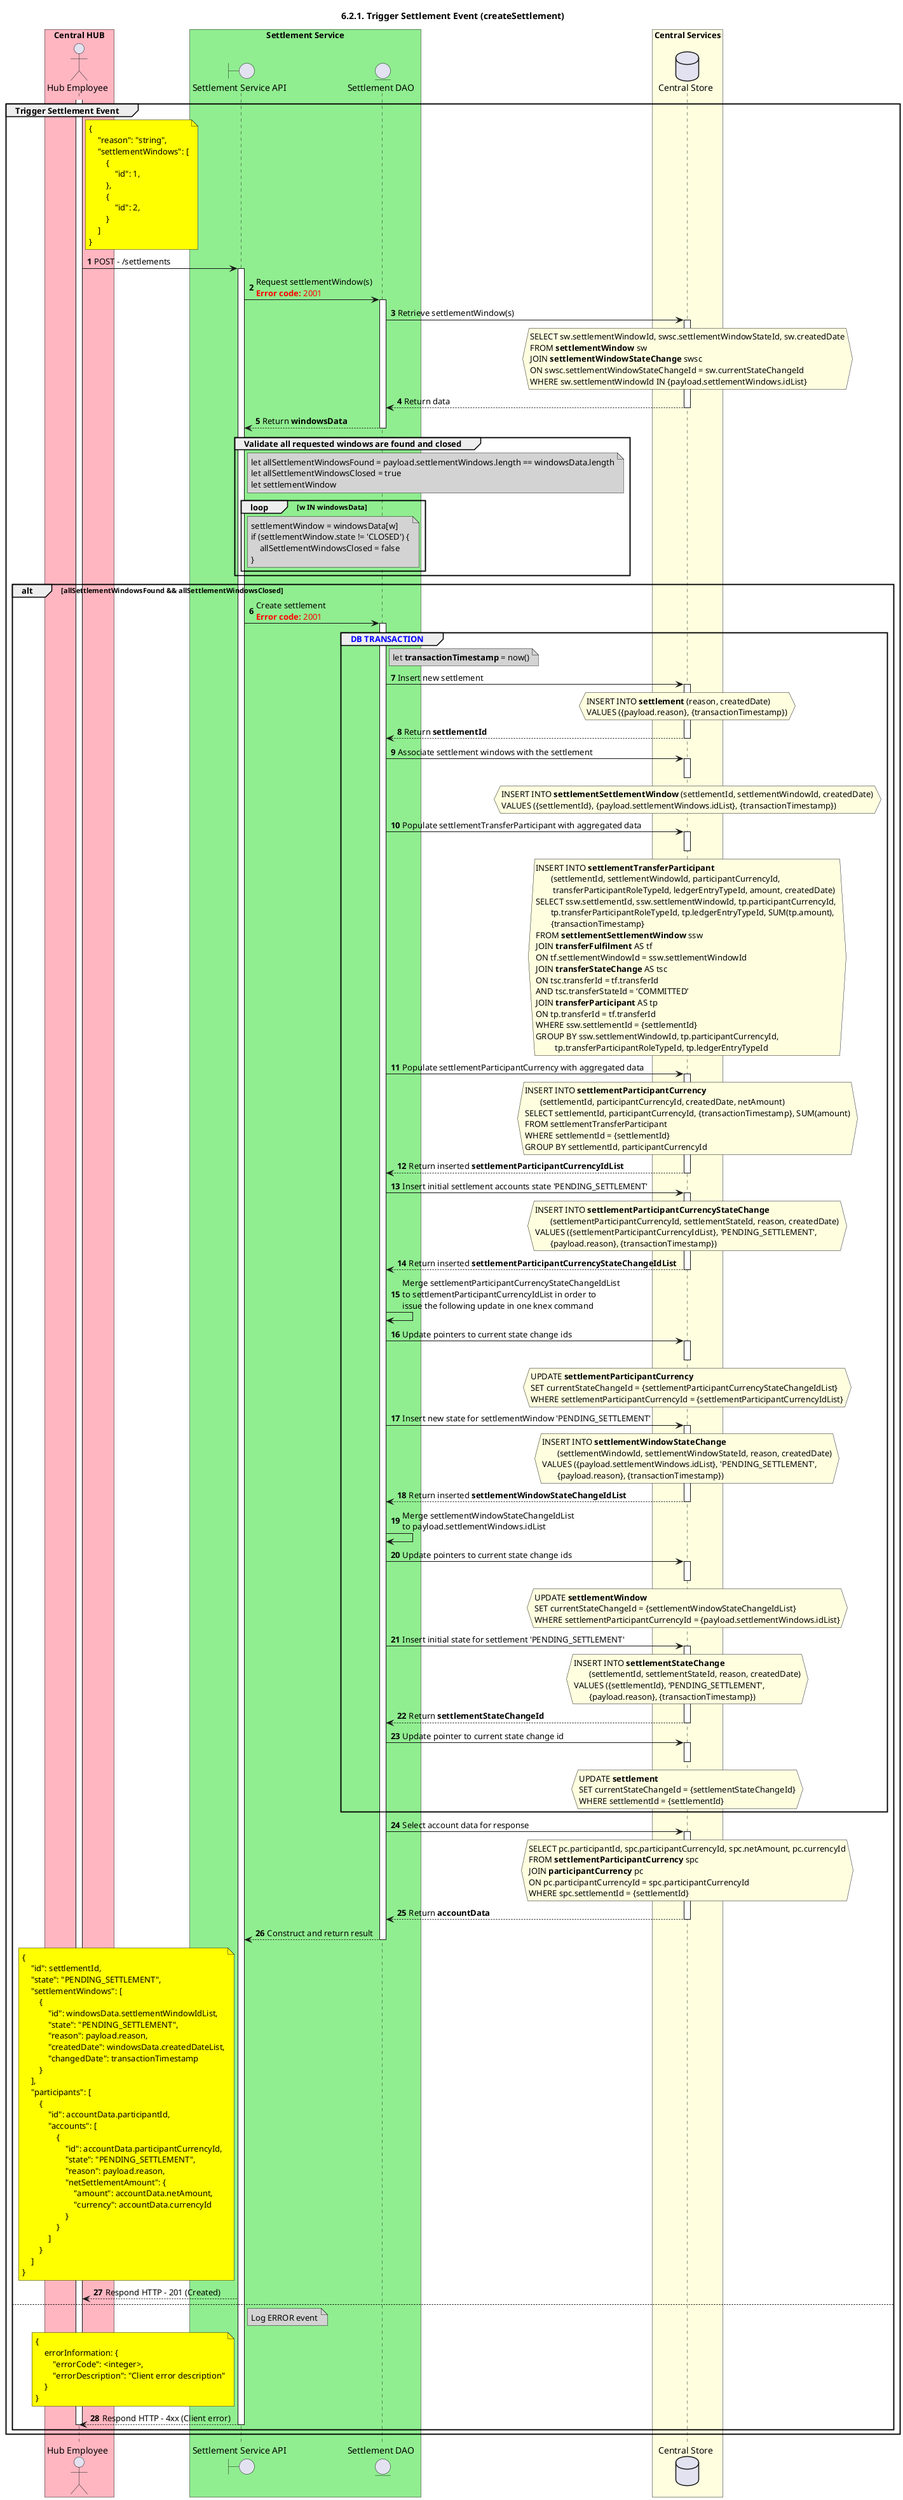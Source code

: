 @startuml
' declate title
title 6.2.1. Trigger Settlement Event (createSettlement)
autonumber

' declare actors
actor "Hub Employee" as OPERATOR
boundary "Settlement Service API" as SSAPI
entity "Settlement DAO" as SETTLE_DAO
database "Central Store" as DB

box "Central HUB" #lightpink
    participant OPERATOR
end box

box "Settlement Service" #lightgreen
    participant SSAPI
    participant SETTLE_DAO
end box

box "Central Services" #lightyellow
    participant DB
end box

' start flow
group Trigger Settlement Event
activate OPERATOR
    note right of OPERATOR #yellow
        {
            "reason": "string",
            "settlementWindows": [
                {
                    "id": 1,
                },
                {
                    "id": 2,
                }
            ]
        }
    end note
    OPERATOR -> SSAPI: POST - /settlements
    activate SSAPI

    SSAPI-> SETTLE_DAO: Request settlementWindow(s)\n<color #FF0000><b>Error code:</b> 2001</color>
    activate SETTLE_DAO
    SETTLE_DAO -> DB: Retrieve settlementWindow(s)
    activate DB
    hnote over DB #lightyellow
        SELECT sw.settlementWindowId, swsc.settlementWindowStateId, sw.createdDate
        FROM **settlementWindow** sw
        JOIN **settlementWindowStateChange** swsc
        ON swsc.settlementWindowStateChangeId = sw.currentStateChangeId
        WHERE sw.settlementWindowId IN {payload.settlementWindows.idList}
    end hnote
    SETTLE_DAO <-- DB: Return data
    deactivate DB
    SSAPI <-- SETTLE_DAO: Return **windowsData**
    deactivate SETTLE_DAO

    group Validate all requested windows are found and closed
        note right of SSAPI #lightgray
            let allSettlementWindowsFound = payload.settlementWindows.length == windowsData.length
            let allSettlementWindowsClosed = true
            let settlementWindow
        end note
        loop w IN windowsData
            note right of SSAPI #lightgray
                settlementWindow = windowsData[w]
                if (settlementWindow.state != 'CLOSED') {
                    allSettlementWindowsClosed = false
                }
            end note
        end loop
    end

    alt allSettlementWindowsFound && allSettlementWindowsClosed
        SSAPI ->SETTLE_DAO: Create settlement\n<color #FF0000><b>Error code:</b> 2001</color>
        activate SETTLE_DAO
        group <color #blue>DB TRANSACTION</color>
            note right of SETTLE_DAO #lightgray
                let **transactionTimestamp** = now()
            end note

            SETTLE_DAO -> DB: Insert new settlement
            activate DB
            hnote over DB #lightyellow
                INSERT INTO **settlement** (reason, createdDate)
                VALUES ({payload.reason}, {transactionTimestamp})
            end hnote
            SETTLE_DAO <-- DB: Return **settlementId**
            deactivate DB

            SETTLE_DAO -> DB: Associate settlement windows with the settlement
            activate DB
            hnote over DB #lightyellow
                INSERT INTO **settlementSettlementWindow** (settlementId, settlementWindowId, createdDate)
                VALUES ({settlementId}, {payload.settlementWindows.idList}, {transactionTimestamp})
            end hnote
            deactivate DB

            SETTLE_DAO -> DB: Populate settlementTransferParticipant with aggregated data
            activate DB
            hnote over DB #lightyellow
                INSERT INTO **settlementTransferParticipant**
                       (settlementId, settlementWindowId, participantCurrencyId,
                        transferParticipantRoleTypeId, ledgerEntryTypeId, amount, createdDate)
                SELECT ssw.settlementId, ssw.settlementWindowId, tp.participantCurrencyId, 
                       tp.transferParticipantRoleTypeId, tp.ledgerEntryTypeId, SUM(tp.amount),
                       {transactionTimestamp}
                FROM **settlementSettlementWindow** ssw
                JOIN **transferFulfilment** AS tf
                ON tf.settlementWindowId = ssw.settlementWindowId
                JOIN **transferStateChange** AS tsc
                ON tsc.transferId = tf.transferId 
                AND tsc.transferStateId = ‘COMMITTED’
                JOIN **transferParticipant** AS tp
                ON tp.transferId = tf.transferId
                WHERE ssw.settlementId = {settlementId}
                GROUP BY ssw.settlementWindowId, tp.participantCurrencyId, 
                         tp.transferParticipantRoleTypeId, tp.ledgerEntryTypeId
            end hnote
            deactivate DB

            SETTLE_DAO -> DB: Populate settlementParticipantCurrency with aggregated data
            activate DB
            hnote over DB #lightyellow
                INSERT INTO **settlementParticipantCurrency**
                       (settlementId, participantCurrencyId, createdDate, netAmount)
                SELECT settlementId, participantCurrencyId, {transactionTimestamp}, SUM(amount)
                FROM settlementTransferParticipant
                WHERE settlementId = {settlementId}
                GROUP BY settlementId, participantCurrencyId
            end hnote
            SETTLE_DAO <-- DB: Return inserted **settlementParticipantCurrencyIdList**
            deactivate DB

            SETTLE_DAO -> DB: Insert initial settlement accounts state 'PENDING_SETTLEMENT'
            activate DB
            hnote over DB #lightyellow
                INSERT INTO **settlementParticipantCurrencyStateChange**
                       (settlementParticipantCurrencyId, settlementStateId, reason, createdDate)
                VALUES ({settlementParticipantCurrencyIdList}, 'PENDING_SETTLEMENT',
                       {payload.reason}, {transactionTimestamp})
            end hnote
            SETTLE_DAO <-- DB: Return inserted **settlementParticipantCurrencyStateChangeIdList**
            deactivate DB
            SETTLE_DAO -> SETTLE_DAO: Merge settlementParticipantCurrencyStateChangeIdList\nto settlementParticipantCurrencyIdList in order to\nissue the following update in one knex command

            SETTLE_DAO -> DB: Update pointers to current state change ids
            activate DB
            hnote over DB #lightyellow
                UPDATE **settlementParticipantCurrency**
                SET currentStateChangeId = {settlementParticipantCurrencyStateChangeIdList}
                WHERE settlementParticipantCurrencyId = {settlementParticipantCurrencyIdList}
            end hnote
            deactivate DB

            SETTLE_DAO -> DB: Insert new state for settlementWindow 'PENDING_SETTLEMENT'
            activate DB
            hnote over DB #lightyellow
                INSERT INTO **settlementWindowStateChange**
                       (settlementWindowId, settlementWindowStateId, reason, createdDate)
                VALUES ({payload.settlementWindows.idList}, 'PENDING_SETTLEMENT',
                       {payload.reason}, {transactionTimestamp})
            end hnote
            SETTLE_DAO <-- DB: Return inserted **settlementWindowStateChangeIdList**
            deactivate DB

            SETTLE_DAO -> SETTLE_DAO: Merge settlementWindowStateChangeIdList\nto payload.settlementWindows.idList

            SETTLE_DAO -> DB: Update pointers to current state change ids
            activate DB
            hnote over DB #lightyellow
                UPDATE **settlementWindow**
                SET currentStateChangeId = {settlementWindowStateChangeIdList}
                WHERE settlementParticipantCurrencyId = {payload.settlementWindows.idList}
            end hnote
            deactivate DB

            SETTLE_DAO -> DB: Insert initial state for settlement 'PENDING_SETTLEMENT'
            activate DB
            hnote over DB #lightyellow
                INSERT INTO **settlementStateChange**
                       (settlementId, settlementStateId, reason, createdDate)
                VALUES ({settlementId}, ‘PENDING_SETTLEMENT’,
                       {payload.reason}, {transactionTimestamp})
            end hnote
            SETTLE_DAO <-- DB: Return **settlementStateChangeId**
            deactivate DB

            SETTLE_DAO -> DB: Update pointer to current state change id
            activate DB
            hnote over DB #lightyellow
                UPDATE **settlement**
                SET currentStateChangeId = {settlementStateChangeId}
                WHERE settlementId = {settlementId}
            end hnote
            deactivate DB
        end

        SETTLE_DAO -> DB: Select account data for response
        activate DB
        hnote over DB #lightyellow
            SELECT pc.participantId, spc.participantCurrencyId, spc.netAmount, pc.currencyId
            FROM **settlementParticipantCurrency** spc
            JOIN **participantCurrency** pc
            ON pc.participantCurrencyId = spc.participantCurrencyId
            WHERE spc.settlementId = {settlementId}
        end hnote
        SETTLE_DAO <-- DB: Return **accountData**
        deactivate DB

        SSAPI <-- SETTLE_DAO: Construct and return result
        deactivate SETTLE_DAO
        note left of SSAPI #yellow
            {
                "id": settlementId,
                "state": "PENDING_SETTLEMENT",
                "settlementWindows": [
                    {
                        "id": windowsData.settlementWindowIdList,
                        "state": "PENDING_SETTLEMENT",
                        "reason": payload.reason,
                        "createdDate": windowsData.createdDateList,
                        "changedDate": transactionTimestamp
                    }
                ],
                "participants": [
                    {
                        "id": accountData.participantId,
                        "accounts": [
                            {
                                "id": accountData.participantCurrencyId,
                                "state": "PENDING_SETTLEMENT",
                                "reason": payload.reason,
                                "netSettlementAmount": {
                                    "amount": accountData.netAmount,
                                    "currency": accountData.currencyId
                                }
                            }
                        ]
                    }
                ]
            }
        end note
        OPERATOR <-- SSAPI: Respond HTTP - 201 (Created)
    else
        note right of SSAPI #lightgray
            Log ERROR event
        end note
        note left of SSAPI #yellow
            {
                errorInformation: {
                    "errorCode": <integer>,
                    "errorDescription": "Client error description"
                }
            }
        end note
        OPERATOR <-- SSAPI: Respond HTTP - 4xx (Client error)
        deactivate SSAPI
        deactivate OPERATOR
    end
end
@enduml

